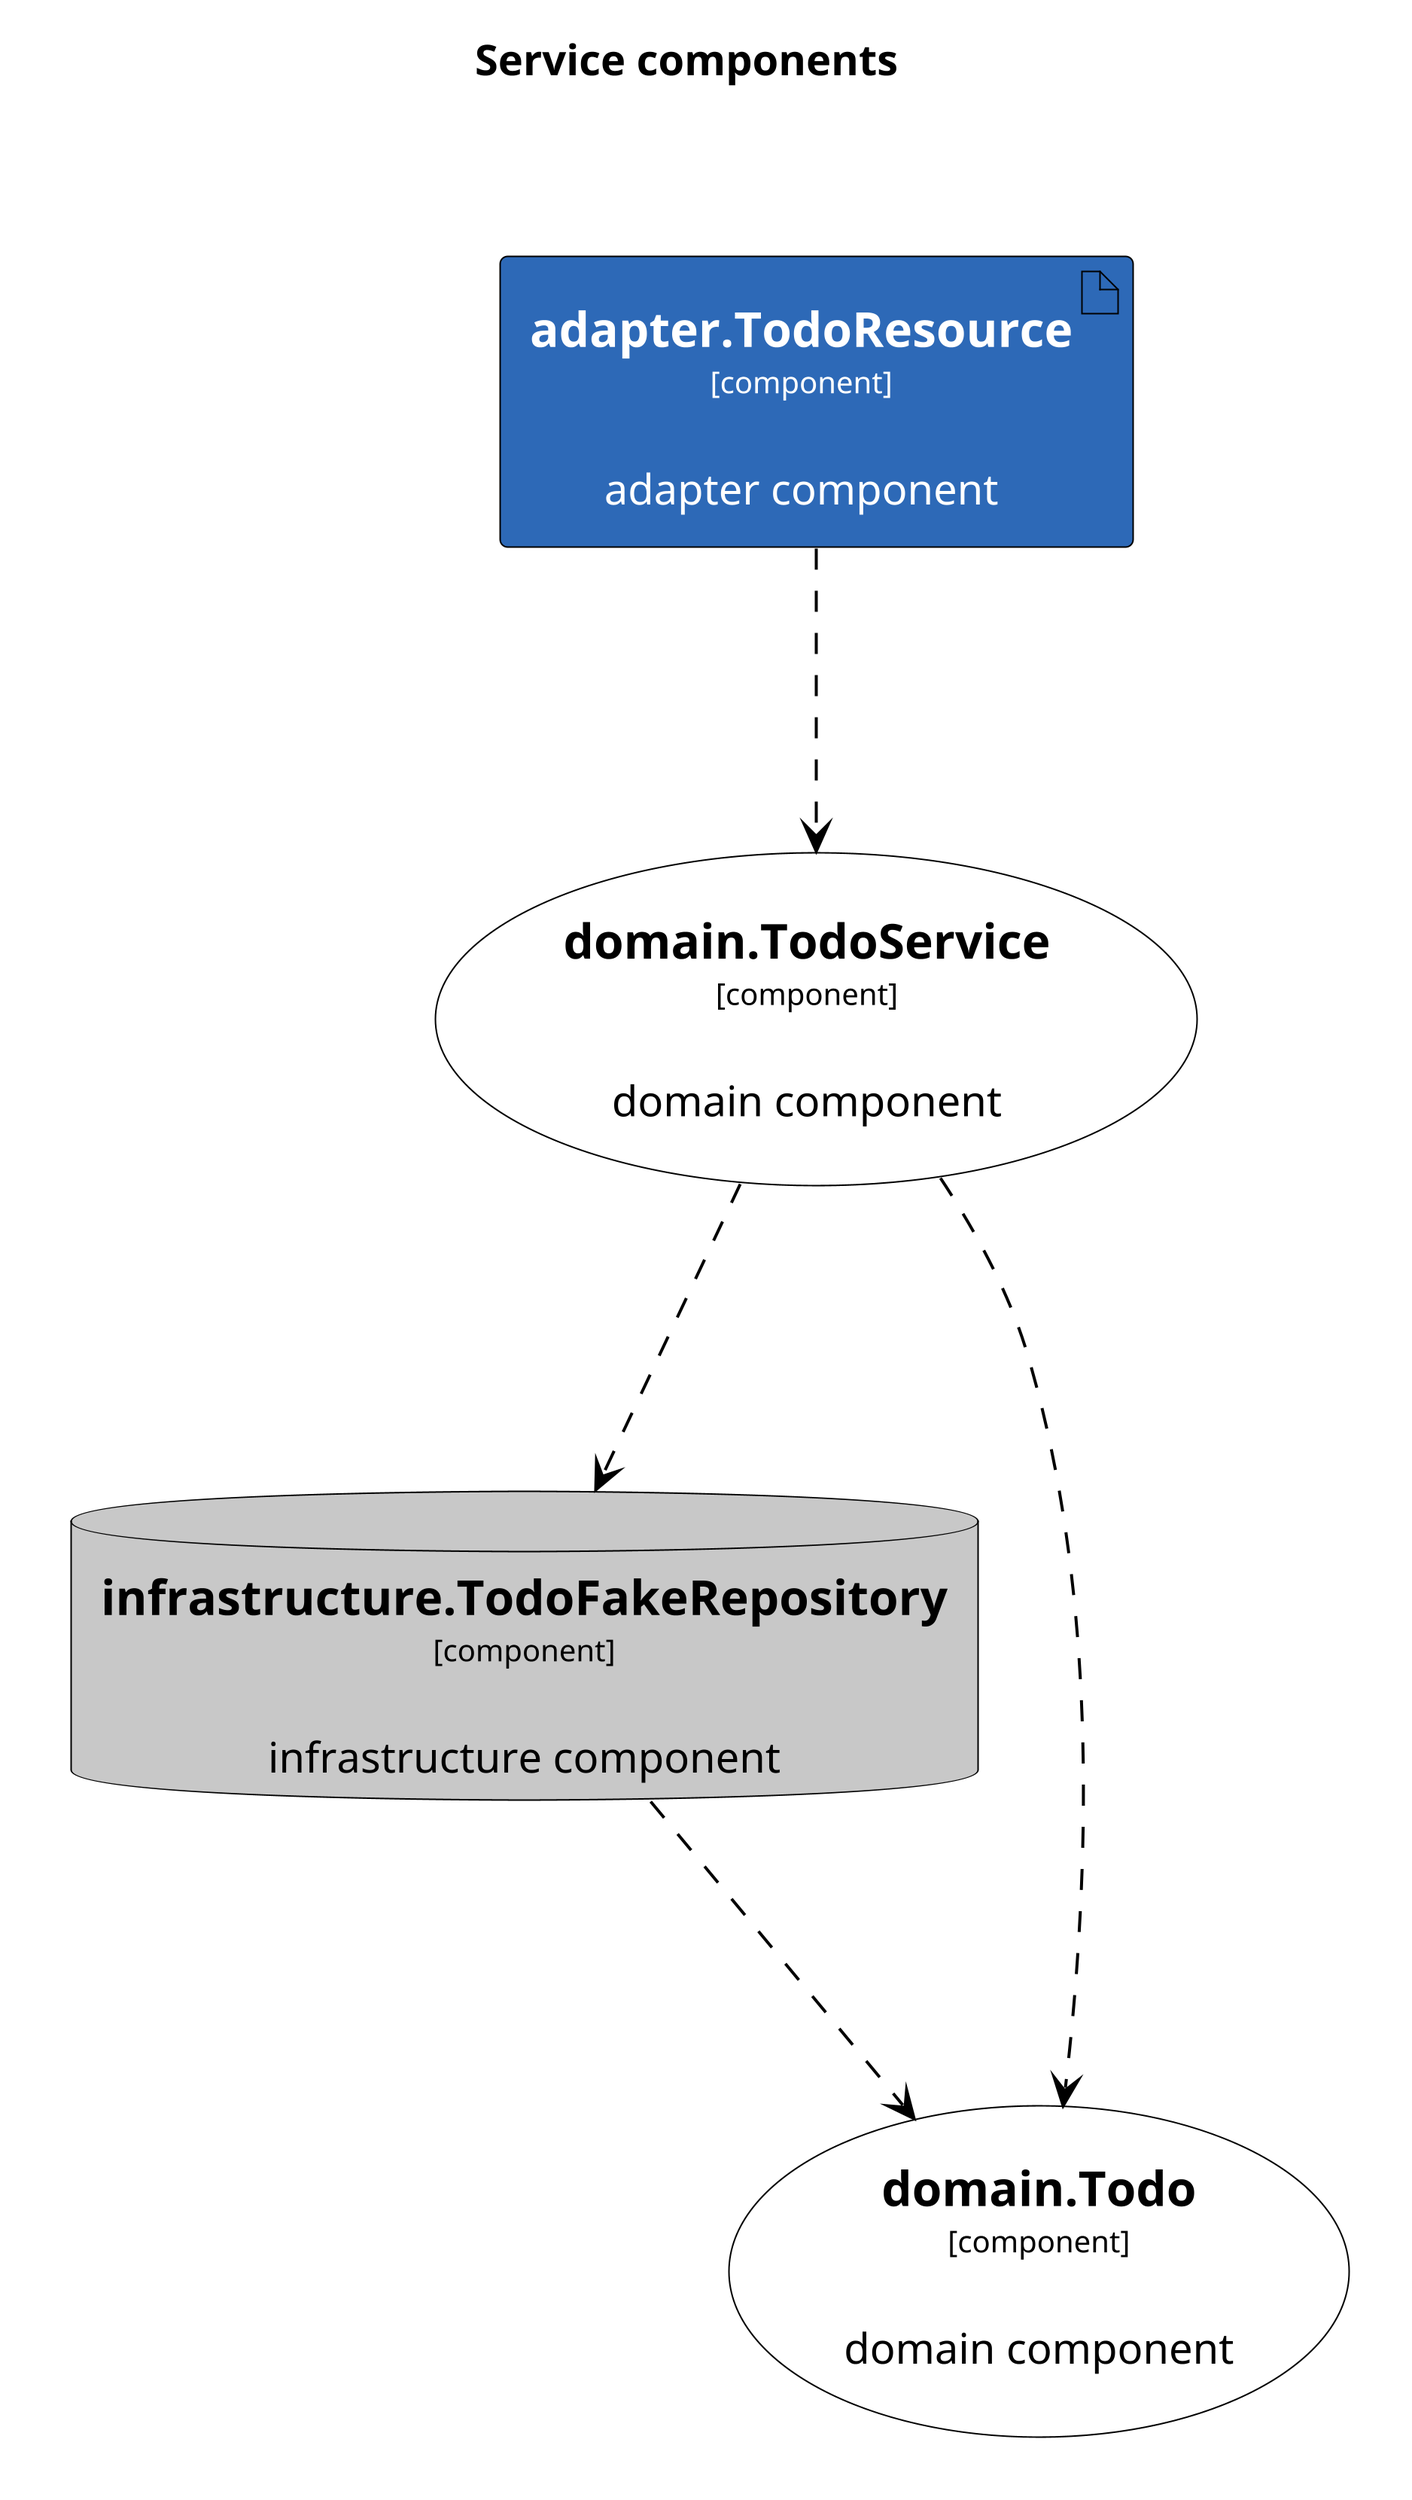 This diagram has been generated with go-structurizr 
[https://github.com/krzysztofreczek/go-structurizr]

@startuml

title Service components

skinparam {
  shadowing false
  arrowFontSize 10
  defaultTextAlignment center
  wrapWidth 200
  maxMessageSize 100
}
hide stereotype
top to bottom direction

scale 4096 width

skinparam rectangle<<_GROUP>> {
  FontColor #ffffff
  BorderColor #ffffff
}

skinparam artifact<<ADAPTER>> {
  BackgroundColor #2d69b7
  FontColor #ffffff
  BorderColor #000000
}

skinparam usecase<<DOMAIN>> {
  BackgroundColor #ffffff
  FontColor #000000
  BorderColor #000000
}

skinparam database<<INFRASTRUCTURE>> {
  BackgroundColor #c8c8c8
  FontColor #000000
  BorderColor #000000
}

rectangle 0ADAPTER <<_GROUP>> {
	artifact "==adapter.TodoResource\n<size:10>[component]</size>\n\nadapter component" <<ADAPTER>> as 3081293365
}
rectangle 30812933651DOMAIN <<_GROUP>> {
	usecase "==domain.TodoService\n<size:10>[component]</size>\n\ndomain component" <<DOMAIN>> as 2425084387
}
3081293365 .[#000000].> 2425084387 : ""
rectangle 24250843872INFRASTRUCTURE <<_GROUP>> {
	database "==infrastructure.TodoFakeRepository\n<size:10>[component]</size>\n\ninfrastructure component" <<INFRASTRUCTURE>> as 2184463684
}
2425084387 .[#000000].> 2184463684 : ""
rectangle 24250843872DOMAIN <<_GROUP>> {
	usecase "==domain.Todo\n<size:10>[component]</size>\n\ndomain component" <<DOMAIN>> as 542314480
}
2425084387 .[#000000].> 542314480 : ""
2184463684 .[#000000].> 542314480 : ""
@enduml
